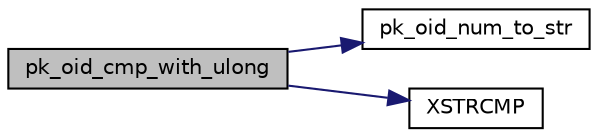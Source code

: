 digraph "pk_oid_cmp_with_ulong"
{
 // LATEX_PDF_SIZE
  edge [fontname="Helvetica",fontsize="10",labelfontname="Helvetica",labelfontsize="10"];
  node [fontname="Helvetica",fontsize="10",shape=record];
  rankdir="LR";
  Node956 [label="pk_oid_cmp_with_ulong",height=0.2,width=0.4,color="black", fillcolor="grey75", style="filled", fontcolor="black",tooltip=" "];
  Node956 -> Node957 [color="midnightblue",fontsize="10",style="solid",fontname="Helvetica"];
  Node957 [label="pk_oid_num_to_str",height=0.2,width=0.4,color="black", fillcolor="white", style="filled",URL="$tomcrypt__private_8h.html#a5ead1435fcad3d1f1842a6419079f036",tooltip=" "];
  Node956 -> Node958 [color="midnightblue",fontsize="10",style="solid",fontname="Helvetica"];
  Node958 [label="XSTRCMP",height=0.2,width=0.4,color="black", fillcolor="white", style="filled",URL="$tomcrypt__cfg_8h.html#a5d6e3d69e1d3f54de008b963bba3c6b3",tooltip=" "];
}
